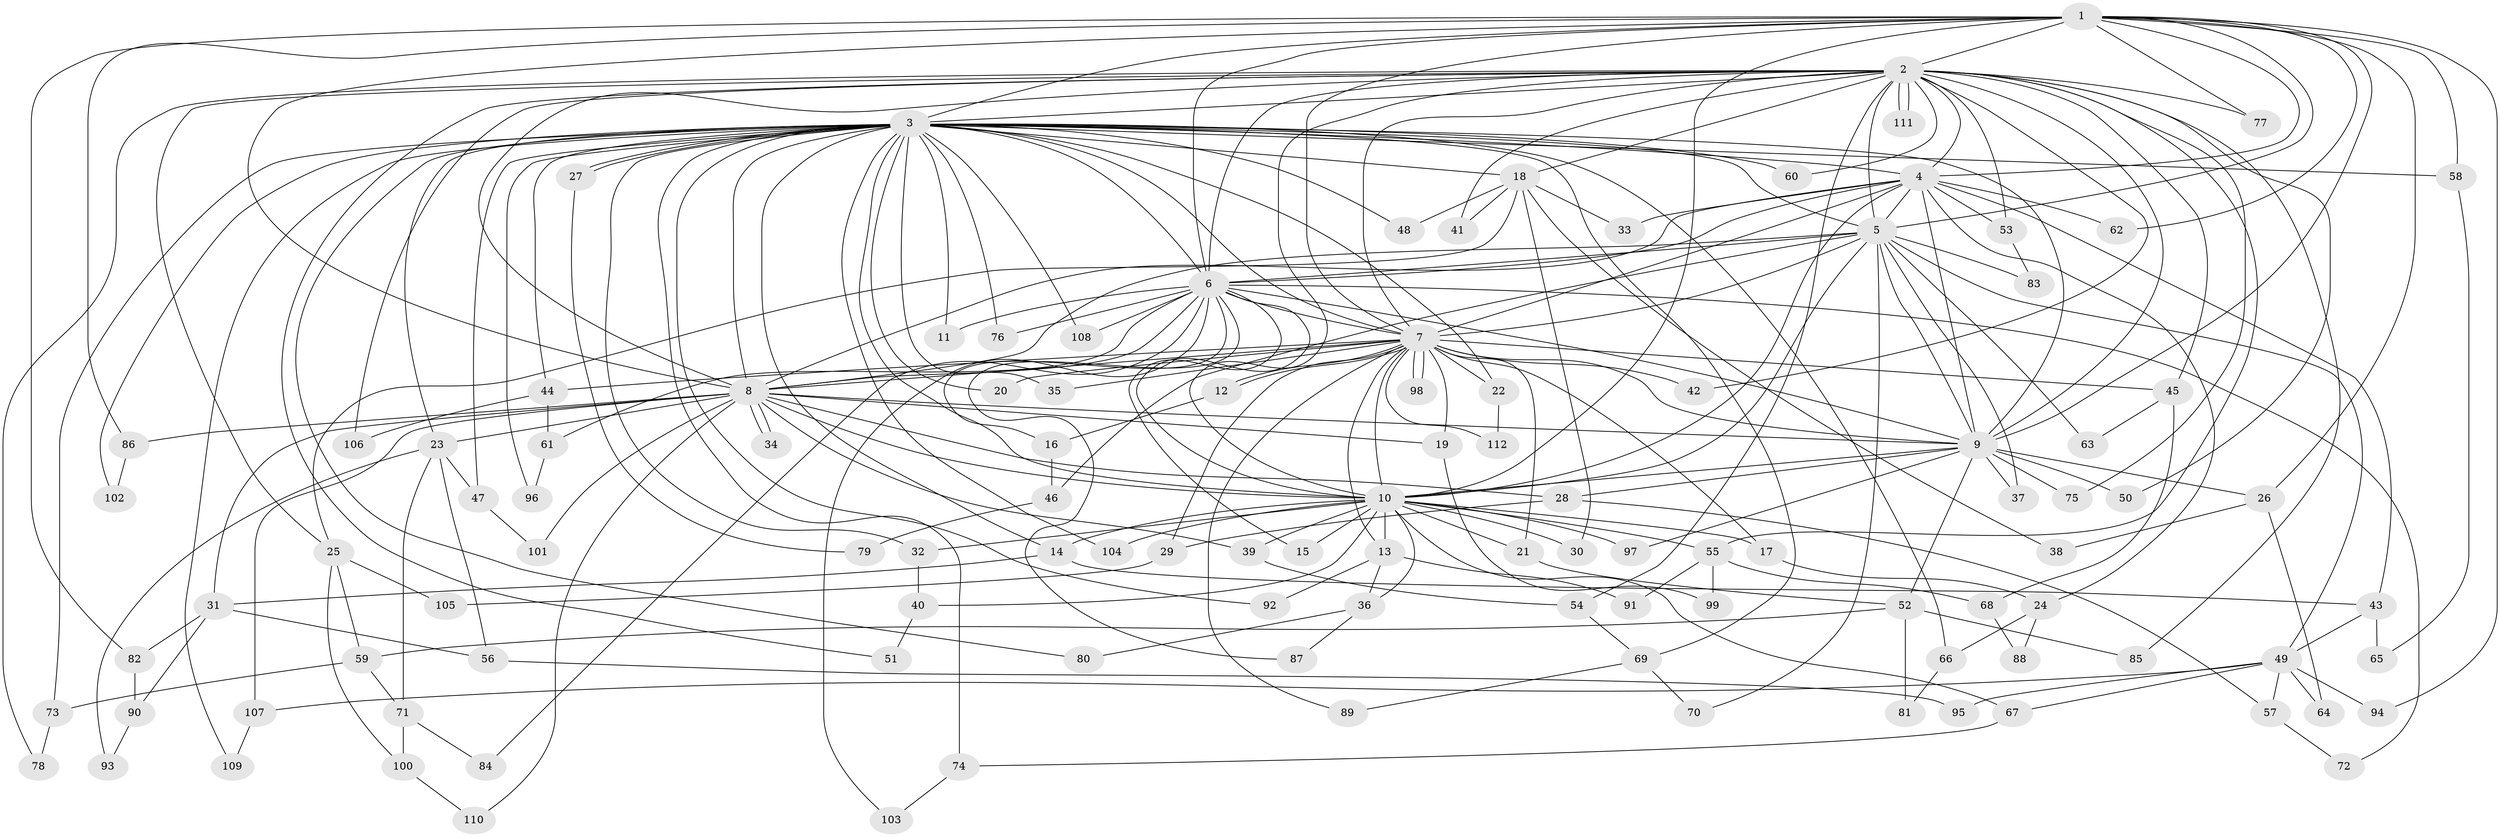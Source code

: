 // Generated by graph-tools (version 1.1) at 2025/01/03/09/25 03:01:30]
// undirected, 112 vertices, 249 edges
graph export_dot {
graph [start="1"]
  node [color=gray90,style=filled];
  1;
  2;
  3;
  4;
  5;
  6;
  7;
  8;
  9;
  10;
  11;
  12;
  13;
  14;
  15;
  16;
  17;
  18;
  19;
  20;
  21;
  22;
  23;
  24;
  25;
  26;
  27;
  28;
  29;
  30;
  31;
  32;
  33;
  34;
  35;
  36;
  37;
  38;
  39;
  40;
  41;
  42;
  43;
  44;
  45;
  46;
  47;
  48;
  49;
  50;
  51;
  52;
  53;
  54;
  55;
  56;
  57;
  58;
  59;
  60;
  61;
  62;
  63;
  64;
  65;
  66;
  67;
  68;
  69;
  70;
  71;
  72;
  73;
  74;
  75;
  76;
  77;
  78;
  79;
  80;
  81;
  82;
  83;
  84;
  85;
  86;
  87;
  88;
  89;
  90;
  91;
  92;
  93;
  94;
  95;
  96;
  97;
  98;
  99;
  100;
  101;
  102;
  103;
  104;
  105;
  106;
  107;
  108;
  109;
  110;
  111;
  112;
  1 -- 2;
  1 -- 3;
  1 -- 4;
  1 -- 5;
  1 -- 6;
  1 -- 7;
  1 -- 8;
  1 -- 9;
  1 -- 10;
  1 -- 26;
  1 -- 58;
  1 -- 62;
  1 -- 77;
  1 -- 82;
  1 -- 86;
  1 -- 94;
  2 -- 3;
  2 -- 4;
  2 -- 5;
  2 -- 6;
  2 -- 7;
  2 -- 8;
  2 -- 9;
  2 -- 10;
  2 -- 18;
  2 -- 25;
  2 -- 41;
  2 -- 42;
  2 -- 45;
  2 -- 50;
  2 -- 51;
  2 -- 53;
  2 -- 54;
  2 -- 55;
  2 -- 60;
  2 -- 75;
  2 -- 77;
  2 -- 78;
  2 -- 85;
  2 -- 106;
  2 -- 111;
  2 -- 111;
  3 -- 4;
  3 -- 5;
  3 -- 6;
  3 -- 7;
  3 -- 8;
  3 -- 9;
  3 -- 10;
  3 -- 11;
  3 -- 14;
  3 -- 18;
  3 -- 20;
  3 -- 22;
  3 -- 23;
  3 -- 27;
  3 -- 27;
  3 -- 32;
  3 -- 35;
  3 -- 44;
  3 -- 47;
  3 -- 48;
  3 -- 58;
  3 -- 60;
  3 -- 66;
  3 -- 69;
  3 -- 73;
  3 -- 74;
  3 -- 76;
  3 -- 80;
  3 -- 92;
  3 -- 96;
  3 -- 102;
  3 -- 104;
  3 -- 108;
  3 -- 109;
  4 -- 5;
  4 -- 6;
  4 -- 7;
  4 -- 8;
  4 -- 9;
  4 -- 10;
  4 -- 24;
  4 -- 33;
  4 -- 43;
  4 -- 53;
  4 -- 62;
  5 -- 6;
  5 -- 7;
  5 -- 8;
  5 -- 9;
  5 -- 10;
  5 -- 37;
  5 -- 46;
  5 -- 49;
  5 -- 63;
  5 -- 70;
  5 -- 83;
  6 -- 7;
  6 -- 8;
  6 -- 9;
  6 -- 10;
  6 -- 11;
  6 -- 15;
  6 -- 16;
  6 -- 61;
  6 -- 72;
  6 -- 76;
  6 -- 84;
  6 -- 87;
  6 -- 103;
  6 -- 108;
  7 -- 8;
  7 -- 9;
  7 -- 10;
  7 -- 12;
  7 -- 12;
  7 -- 13;
  7 -- 17;
  7 -- 19;
  7 -- 20;
  7 -- 21;
  7 -- 22;
  7 -- 29;
  7 -- 35;
  7 -- 42;
  7 -- 44;
  7 -- 45;
  7 -- 89;
  7 -- 98;
  7 -- 98;
  7 -- 112;
  8 -- 9;
  8 -- 10;
  8 -- 19;
  8 -- 23;
  8 -- 28;
  8 -- 31;
  8 -- 34;
  8 -- 34;
  8 -- 39;
  8 -- 86;
  8 -- 101;
  8 -- 107;
  8 -- 110;
  9 -- 10;
  9 -- 26;
  9 -- 28;
  9 -- 37;
  9 -- 50;
  9 -- 52;
  9 -- 75;
  9 -- 97;
  10 -- 13;
  10 -- 14;
  10 -- 15;
  10 -- 17;
  10 -- 21;
  10 -- 30;
  10 -- 32;
  10 -- 36;
  10 -- 39;
  10 -- 40;
  10 -- 55;
  10 -- 67;
  10 -- 97;
  10 -- 104;
  12 -- 16;
  13 -- 36;
  13 -- 91;
  13 -- 92;
  14 -- 31;
  14 -- 43;
  16 -- 46;
  17 -- 24;
  18 -- 25;
  18 -- 30;
  18 -- 33;
  18 -- 38;
  18 -- 41;
  18 -- 48;
  19 -- 99;
  21 -- 52;
  22 -- 112;
  23 -- 47;
  23 -- 56;
  23 -- 71;
  23 -- 93;
  24 -- 66;
  24 -- 88;
  25 -- 59;
  25 -- 100;
  25 -- 105;
  26 -- 38;
  26 -- 64;
  27 -- 79;
  28 -- 29;
  28 -- 57;
  29 -- 105;
  31 -- 56;
  31 -- 82;
  31 -- 90;
  32 -- 40;
  36 -- 80;
  36 -- 87;
  39 -- 54;
  40 -- 51;
  43 -- 49;
  43 -- 65;
  44 -- 61;
  44 -- 106;
  45 -- 63;
  45 -- 68;
  46 -- 79;
  47 -- 101;
  49 -- 57;
  49 -- 64;
  49 -- 67;
  49 -- 94;
  49 -- 95;
  49 -- 107;
  52 -- 59;
  52 -- 81;
  52 -- 85;
  53 -- 83;
  54 -- 69;
  55 -- 68;
  55 -- 91;
  55 -- 99;
  56 -- 95;
  57 -- 72;
  58 -- 65;
  59 -- 71;
  59 -- 73;
  61 -- 96;
  66 -- 81;
  67 -- 74;
  68 -- 88;
  69 -- 70;
  69 -- 89;
  71 -- 84;
  71 -- 100;
  73 -- 78;
  74 -- 103;
  82 -- 90;
  86 -- 102;
  90 -- 93;
  100 -- 110;
  107 -- 109;
}
